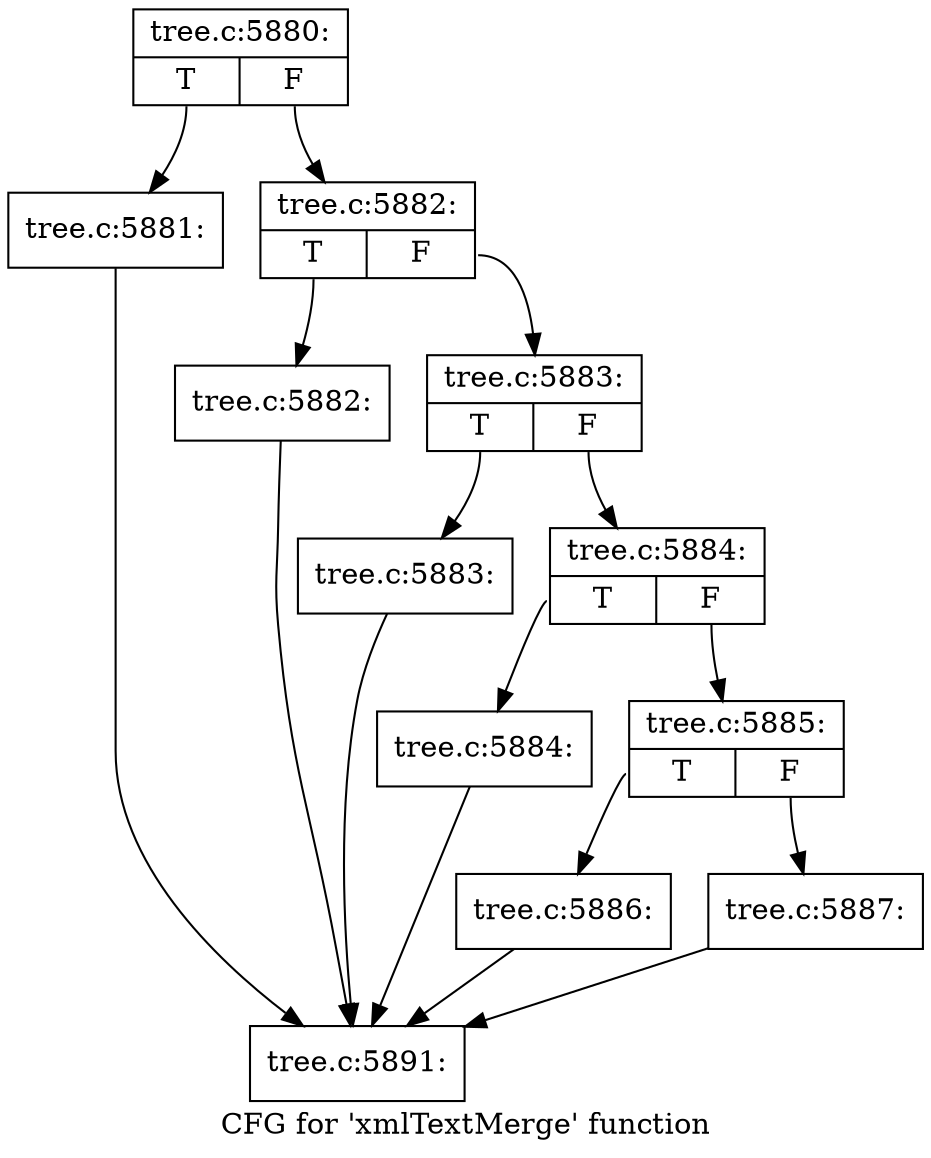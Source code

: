 digraph "CFG for 'xmlTextMerge' function" {
	label="CFG for 'xmlTextMerge' function";

	Node0x55ad0bb19d40 [shape=record,label="{tree.c:5880:|{<s0>T|<s1>F}}"];
	Node0x55ad0bb19d40:s0 -> Node0x55ad0bb1b920;
	Node0x55ad0bb19d40:s1 -> Node0x55ad0bb1b970;
	Node0x55ad0bb1b920 [shape=record,label="{tree.c:5881:}"];
	Node0x55ad0bb1b920 -> Node0x55ad0bb1b170;
	Node0x55ad0bb1b970 [shape=record,label="{tree.c:5882:|{<s0>T|<s1>F}}"];
	Node0x55ad0bb1b970:s0 -> Node0x55ad0bb1be60;
	Node0x55ad0bb1b970:s1 -> Node0x55ad0bb1beb0;
	Node0x55ad0bb1be60 [shape=record,label="{tree.c:5882:}"];
	Node0x55ad0bb1be60 -> Node0x55ad0bb1b170;
	Node0x55ad0bb1beb0 [shape=record,label="{tree.c:5883:|{<s0>T|<s1>F}}"];
	Node0x55ad0bb1beb0:s0 -> Node0x55ad0bb1c3a0;
	Node0x55ad0bb1beb0:s1 -> Node0x55ad0bb1c3f0;
	Node0x55ad0bb1c3a0 [shape=record,label="{tree.c:5883:}"];
	Node0x55ad0bb1c3a0 -> Node0x55ad0bb1b170;
	Node0x55ad0bb1c3f0 [shape=record,label="{tree.c:5884:|{<s0>T|<s1>F}}"];
	Node0x55ad0bb1c3f0:s0 -> Node0x55ad0bb1c970;
	Node0x55ad0bb1c3f0:s1 -> Node0x55ad0bb1c9c0;
	Node0x55ad0bb1c970 [shape=record,label="{tree.c:5884:}"];
	Node0x55ad0bb1c970 -> Node0x55ad0bb1b170;
	Node0x55ad0bb1c9c0 [shape=record,label="{tree.c:5885:|{<s0>T|<s1>F}}"];
	Node0x55ad0bb1c9c0:s0 -> Node0x55ad0bb1cf40;
	Node0x55ad0bb1c9c0:s1 -> Node0x55ad0bb1cf90;
	Node0x55ad0bb1cf40 [shape=record,label="{tree.c:5886:}"];
	Node0x55ad0bb1cf40 -> Node0x55ad0bb1b170;
	Node0x55ad0bb1cf90 [shape=record,label="{tree.c:5887:}"];
	Node0x55ad0bb1cf90 -> Node0x55ad0bb1b170;
	Node0x55ad0bb1b170 [shape=record,label="{tree.c:5891:}"];
}
